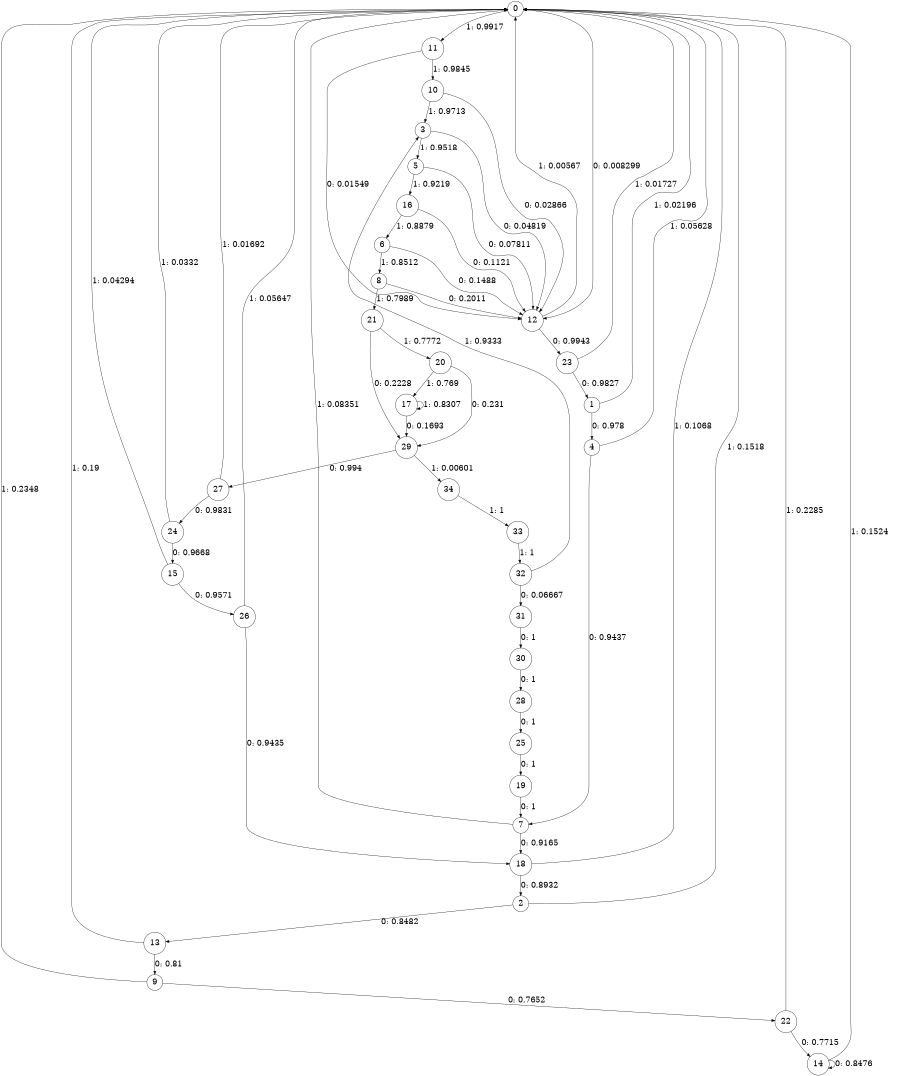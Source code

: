 digraph "ch3_face_source_L14" {
size = "6,8.5";
ratio = "fill";
node [shape = circle];
node [fontsize = 24];
edge [fontsize = 24];
0 -> 12 [label = "0: 0.008299  "];
0 -> 11 [label = "1: 0.9917   "];
1 -> 4 [label = "0: 0.978    "];
1 -> 0 [label = "1: 0.02196  "];
2 -> 13 [label = "0: 0.8482   "];
2 -> 0 [label = "1: 0.1518   "];
3 -> 12 [label = "0: 0.04819  "];
3 -> 5 [label = "1: 0.9518   "];
4 -> 7 [label = "0: 0.9437   "];
4 -> 0 [label = "1: 0.05628  "];
5 -> 12 [label = "0: 0.07811  "];
5 -> 16 [label = "1: 0.9219   "];
6 -> 12 [label = "0: 0.1488   "];
6 -> 8 [label = "1: 0.8512   "];
7 -> 18 [label = "0: 0.9165   "];
7 -> 0 [label = "1: 0.08351  "];
8 -> 12 [label = "0: 0.2011   "];
8 -> 21 [label = "1: 0.7989   "];
9 -> 22 [label = "0: 0.7652   "];
9 -> 0 [label = "1: 0.2348   "];
10 -> 12 [label = "0: 0.02866  "];
10 -> 3 [label = "1: 0.9713   "];
11 -> 12 [label = "0: 0.01549  "];
11 -> 10 [label = "1: 0.9845   "];
12 -> 23 [label = "0: 0.9943   "];
12 -> 0 [label = "1: 0.00567  "];
13 -> 9 [label = "0: 0.81     "];
13 -> 0 [label = "1: 0.19     "];
14 -> 14 [label = "0: 0.8476   "];
14 -> 0 [label = "1: 0.1524   "];
15 -> 26 [label = "0: 0.9571   "];
15 -> 0 [label = "1: 0.04294  "];
16 -> 12 [label = "0: 0.1121   "];
16 -> 6 [label = "1: 0.8879   "];
17 -> 29 [label = "0: 0.1693   "];
17 -> 17 [label = "1: 0.8307   "];
18 -> 2 [label = "0: 0.8932   "];
18 -> 0 [label = "1: 0.1068   "];
19 -> 7 [label = "0: 1        "];
20 -> 29 [label = "0: 0.231    "];
20 -> 17 [label = "1: 0.769    "];
21 -> 29 [label = "0: 0.2228   "];
21 -> 20 [label = "1: 0.7772   "];
22 -> 14 [label = "0: 0.7715   "];
22 -> 0 [label = "1: 0.2285   "];
23 -> 1 [label = "0: 0.9827   "];
23 -> 0 [label = "1: 0.01727  "];
24 -> 15 [label = "0: 0.9668   "];
24 -> 0 [label = "1: 0.0332   "];
25 -> 19 [label = "0: 1        "];
26 -> 18 [label = "0: 0.9435   "];
26 -> 0 [label = "1: 0.05647  "];
27 -> 24 [label = "0: 0.9831   "];
27 -> 0 [label = "1: 0.01692  "];
28 -> 25 [label = "0: 1        "];
29 -> 27 [label = "0: 0.994    "];
29 -> 34 [label = "1: 0.00601  "];
30 -> 28 [label = "0: 1        "];
31 -> 30 [label = "0: 1        "];
32 -> 31 [label = "0: 0.06667  "];
32 -> 3 [label = "1: 0.9333   "];
33 -> 32 [label = "1: 1        "];
34 -> 33 [label = "1: 1        "];
}